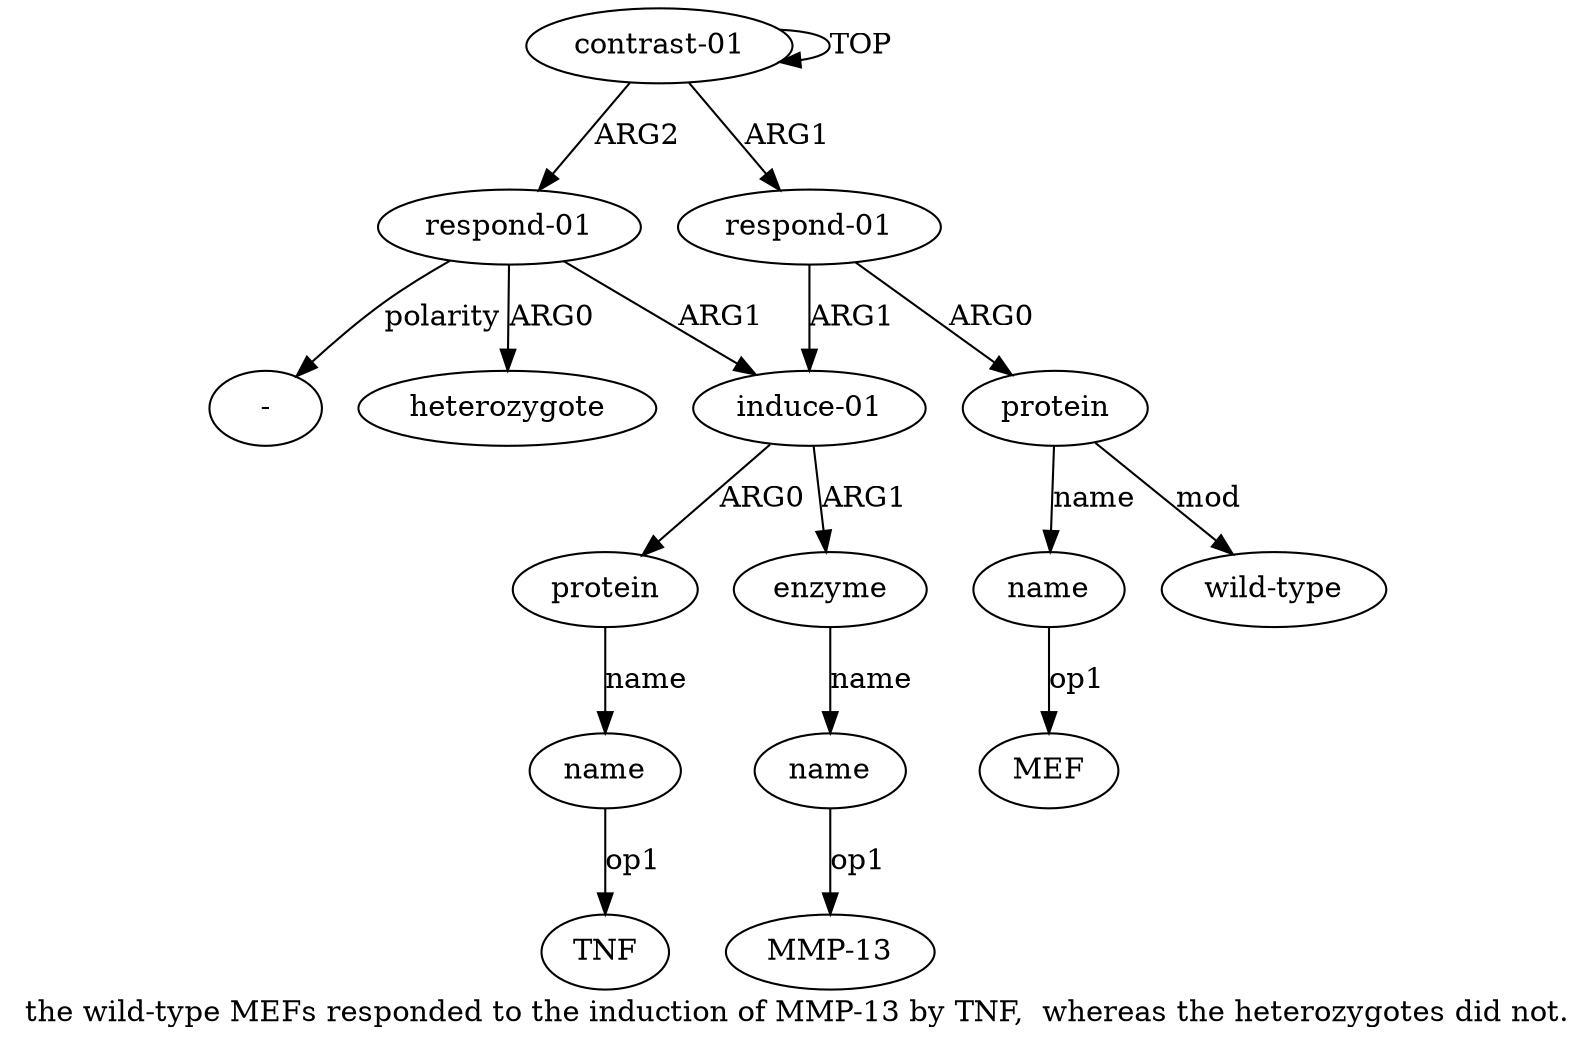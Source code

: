 digraph  {
	graph [label="the wild-type MEFs responded to the induction of MMP-13 by TNF,  whereas the heterozygotes did not."];
	node [label="\N"];
	"a9 MMP-13"	 [color=black,
		gold_ind=-1,
		gold_label="MMP-13",
		label="MMP-13",
		test_ind=-1,
		test_label="MMP-13"];
	a11	 [color=black,
		gold_ind=11,
		gold_label=heterozygote,
		label=heterozygote,
		test_ind=11,
		test_label=heterozygote];
	a10	 [color=black,
		gold_ind=10,
		gold_label="respond-01",
		label="respond-01",
		test_ind=10,
		test_label="respond-01"];
	a10 -> a11 [key=0,
	color=black,
	gold_label=ARG0,
	label=ARG0,
	test_label=ARG0];
a5 [color=black,
	gold_ind=5,
	gold_label="induce-01",
	label="induce-01",
	test_ind=5,
	test_label="induce-01"];
a10 -> a5 [key=0,
color=black,
gold_label=ARG1,
label=ARG1,
test_label=ARG1];
"a10 -" [color=black,
gold_ind=-1,
gold_label="-",
label="-",
test_ind=-1,
test_label="-"];
a10 -> "a10 -" [key=0,
color=black,
gold_label=polarity,
label=polarity,
test_label=polarity];
"a3 MEF" [color=black,
gold_ind=-1,
gold_label=MEF,
label=MEF,
test_ind=-1,
test_label=MEF];
a1 [color=black,
gold_ind=1,
gold_label="respond-01",
label="respond-01",
test_ind=1,
test_label="respond-01"];
a2 [color=black,
gold_ind=2,
gold_label=protein,
label=protein,
test_ind=2,
test_label=protein];
a1 -> a2 [key=0,
color=black,
gold_label=ARG0,
label=ARG0,
test_label=ARG0];
a1 -> a5 [key=0,
color=black,
gold_label=ARG1,
label=ARG1,
test_label=ARG1];
a0 [color=black,
gold_ind=0,
gold_label="contrast-01",
label="contrast-01",
test_ind=0,
test_label="contrast-01"];
a0 -> a10 [key=0,
color=black,
gold_label=ARG2,
label=ARG2,
test_label=ARG2];
a0 -> a1 [key=0,
color=black,
gold_label=ARG1,
label=ARG1,
test_label=ARG1];
a0 -> a0 [key=0,
color=black,
gold_label=TOP,
label=TOP,
test_label=TOP];
a3 [color=black,
gold_ind=3,
gold_label=name,
label=name,
test_ind=3,
test_label=name];
a3 -> "a3 MEF" [key=0,
color=black,
gold_label=op1,
label=op1,
test_label=op1];
a2 -> a3 [key=0,
color=black,
gold_label=name,
label=name,
test_label=name];
a4 [color=black,
gold_ind=4,
gold_label="wild-type",
label="wild-type",
test_ind=4,
test_label="wild-type"];
a2 -> a4 [key=0,
color=black,
gold_label=mod,
label=mod,
test_label=mod];
a6 [color=black,
gold_ind=6,
gold_label=protein,
label=protein,
test_ind=6,
test_label=protein];
a5 -> a6 [key=0,
color=black,
gold_label=ARG0,
label=ARG0,
test_label=ARG0];
a8 [color=black,
gold_ind=8,
gold_label=enzyme,
label=enzyme,
test_ind=8,
test_label=enzyme];
a5 -> a8 [key=0,
color=black,
gold_label=ARG1,
label=ARG1,
test_label=ARG1];
a7 [color=black,
gold_ind=7,
gold_label=name,
label=name,
test_ind=7,
test_label=name];
"a7 TNF" [color=black,
gold_ind=-1,
gold_label=TNF,
label=TNF,
test_ind=-1,
test_label=TNF];
a7 -> "a7 TNF" [key=0,
color=black,
gold_label=op1,
label=op1,
test_label=op1];
a6 -> a7 [key=0,
color=black,
gold_label=name,
label=name,
test_label=name];
a9 [color=black,
gold_ind=9,
gold_label=name,
label=name,
test_ind=9,
test_label=name];
a9 -> "a9 MMP-13" [key=0,
color=black,
gold_label=op1,
label=op1,
test_label=op1];
a8 -> a9 [key=0,
color=black,
gold_label=name,
label=name,
test_label=name];
}
